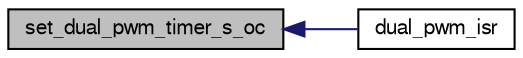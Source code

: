 digraph "set_dual_pwm_timer_s_oc"
{
  edge [fontname="FreeSans",fontsize="10",labelfontname="FreeSans",labelfontsize="10"];
  node [fontname="FreeSans",fontsize="10",shape=record];
  rankdir="LR";
  Node1 [label="set_dual_pwm_timer_s_oc",height=0.2,width=0.4,color="black", fillcolor="grey75", style="filled", fontcolor="black"];
  Node1 -> Node2 [dir="back",color="midnightblue",fontsize="10",style="solid",fontname="FreeSans"];
  Node2 [label="dual_pwm_isr",height=0.2,width=0.4,color="black", fillcolor="white", style="filled",URL="$stm32_2subsystems_2actuators_2actuators__dualpwm__arch_8h.html#aa4bbd9d7d8bc0e055cdc7d4b1bcb17f0"];
}
